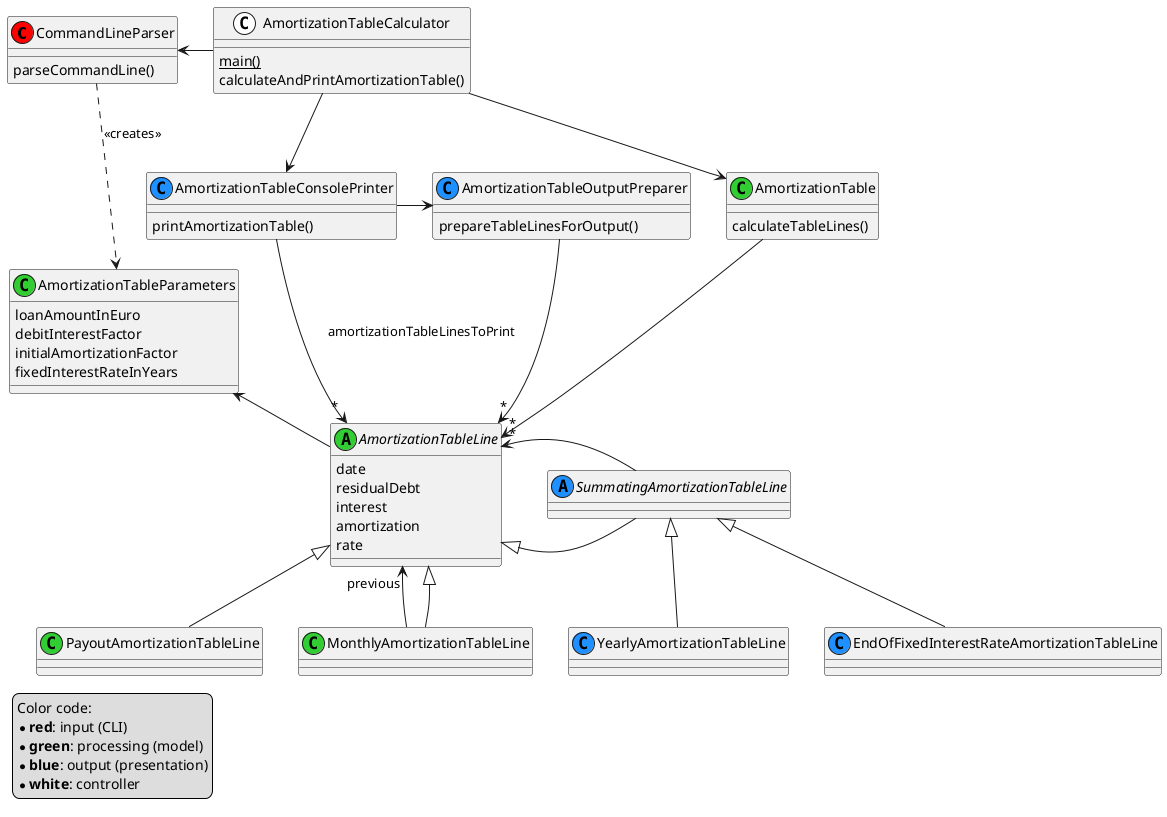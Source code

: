 @startuml

' This is a PlantUML file that describes a UML Class Diagram textually.
' See http://plantuml.com for more information.



class CommandLineParser << (C, red) >> {
    parseCommandLine()
}
CommandLineParser .down.> AmortizationTableParameters : << creates >>



class AmortizationTableCalculator << (C, white) >> {
    {static} main()
    calculateAndPrintAmortizationTable()
}
AmortizationTableCalculator -left-> CommandLineParser
AmortizationTableCalculator -down-> AmortizationTable
AmortizationTableCalculator -right-> AmortizationTableConsolePrinter



class AmortizationTableConsolePrinter << (C,dodgerblue) >> {
    printAmortizationTable()
}
AmortizationTableConsolePrinter -> AmortizationTableOutputPreparer
AmortizationTableConsolePrinter --> "*" AmortizationTableLine : amortizationTableLinesToPrint



class AmortizationTableOutputPreparer << (C,dodgerblue) >> {
    prepareTableLinesForOutput()
}
AmortizationTableOutputPreparer --> "*" AmortizationTableLine



class AmortizationTable << (C,limegreen) >> {
    calculateTableLines()
}
AmortizationTable -down-> "*" AmortizationTableLine



class AmortizationTableParameters << (C,limegreen) >> {
    loanAmountInEuro
    debitInterestFactor
    initialAmortizationFactor
    fixedInterestRateInYears
}



abstract class AmortizationTableLine << (A,limegreen) >> {
    date
    residualDebt
    interest
    amortization
    rate
}
AmortizationTableLine -left-> AmortizationTableParameters



abstract class SummatingAmortizationTableLine << (A,dodgerblue) >> {
}
AmortizationTableLine <|- SummatingAmortizationTableLine
SummatingAmortizationTableLine -> "*" AmortizationTableLine



class PayoutAmortizationTableLine << (C,limegreen) >> {
}
AmortizationTableLine <|-- PayoutAmortizationTableLine



class MonthlyAmortizationTableLine << (C,limegreen) >> {
}
MonthlyAmortizationTableLine -up-> "previous" AmortizationTableLine
AmortizationTableLine <|-- MonthlyAmortizationTableLine



class YearlyAmortizationTableLine << (C,dodgerblue) >> {
}
SummatingAmortizationTableLine <|-- YearlyAmortizationTableLine



class EndOfFixedInterestRateAmortizationTableLine << (C,dodgerblue) >> {
}
SummatingAmortizationTableLine <|-- EndOfFixedInterestRateAmortizationTableLine



legend left
  Color code:
  *<b>red</b>: input (CLI)
  *<b>green</b>: processing (model)
  *<b>blue</b>: output (presentation)
  *<b>white</b>: controller
endlegend

@enduml